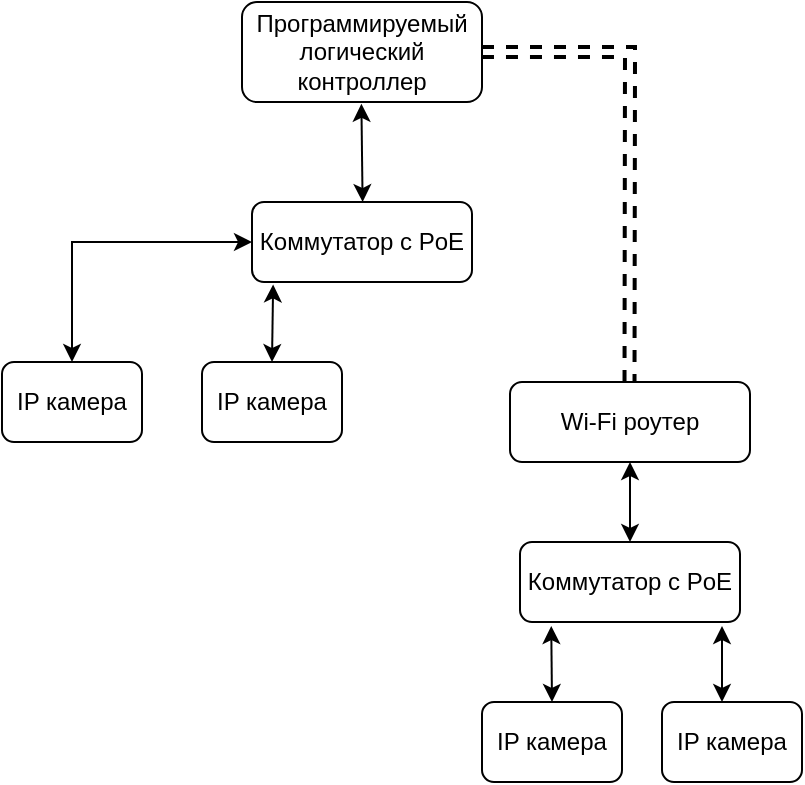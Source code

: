 <mxfile version="22.0.2" type="device">
  <diagram id="C5RBs43oDa-KdzZeNtuy" name="Page-1">
    <mxGraphModel dx="1098" dy="828" grid="1" gridSize="10" guides="1" tooltips="1" connect="1" arrows="1" fold="1" page="1" pageScale="1" pageWidth="827" pageHeight="1169" math="0" shadow="0">
      <root>
        <mxCell id="WIyWlLk6GJQsqaUBKTNV-0" />
        <mxCell id="WIyWlLk6GJQsqaUBKTNV-1" parent="WIyWlLk6GJQsqaUBKTNV-0" />
        <mxCell id="WIyWlLk6GJQsqaUBKTNV-3" value="Программируемый логический контроллер" style="rounded=1;whiteSpace=wrap;html=1;fontSize=12;glass=0;strokeWidth=1;shadow=0;" parent="WIyWlLk6GJQsqaUBKTNV-1" vertex="1">
          <mxGeometry x="160" y="70" width="120" height="50" as="geometry" />
        </mxCell>
        <mxCell id="WIyWlLk6GJQsqaUBKTNV-7" value="IP камера" style="rounded=1;whiteSpace=wrap;html=1;fontSize=12;glass=0;strokeWidth=1;shadow=0;" parent="WIyWlLk6GJQsqaUBKTNV-1" vertex="1">
          <mxGeometry x="40" y="250" width="70" height="40" as="geometry" />
        </mxCell>
        <mxCell id="WIyWlLk6GJQsqaUBKTNV-12" value="Wi-Fi роутер" style="rounded=1;whiteSpace=wrap;html=1;fontSize=12;glass=0;strokeWidth=1;shadow=0;" parent="WIyWlLk6GJQsqaUBKTNV-1" vertex="1">
          <mxGeometry x="294" y="260" width="120" height="40" as="geometry" />
        </mxCell>
        <mxCell id="5859mVytFc_oC4w73MoX-0" value="Коммутатор с PoE" style="rounded=1;whiteSpace=wrap;html=1;fontSize=12;glass=0;strokeWidth=1;shadow=0;" parent="WIyWlLk6GJQsqaUBKTNV-1" vertex="1">
          <mxGeometry x="165" y="170" width="110" height="40" as="geometry" />
        </mxCell>
        <mxCell id="5859mVytFc_oC4w73MoX-4" value="" style="endArrow=classic;startArrow=classic;html=1;rounded=0;entryX=0.328;entryY=1.013;entryDx=0;entryDy=0;entryPerimeter=0;exitX=0.318;exitY=-0.006;exitDx=0;exitDy=0;exitPerimeter=0;" parent="WIyWlLk6GJQsqaUBKTNV-1" edge="1">
          <mxGeometry width="50" height="50" relative="1" as="geometry">
            <mxPoint x="220.31" y="170" as="sourcePoint" />
            <mxPoint x="219.69" y="120.89" as="targetPoint" />
          </mxGeometry>
        </mxCell>
        <mxCell id="5859mVytFc_oC4w73MoX-7" value="IP камера" style="rounded=1;whiteSpace=wrap;html=1;fontSize=12;glass=0;strokeWidth=1;shadow=0;" parent="WIyWlLk6GJQsqaUBKTNV-1" vertex="1">
          <mxGeometry x="140" y="250" width="70" height="40" as="geometry" />
        </mxCell>
        <mxCell id="5859mVytFc_oC4w73MoX-8" value="" style="endArrow=classic;startArrow=classic;html=1;rounded=0;exitX=0.5;exitY=0;exitDx=0;exitDy=0;entryX=0;entryY=0.5;entryDx=0;entryDy=0;" parent="WIyWlLk6GJQsqaUBKTNV-1" source="WIyWlLk6GJQsqaUBKTNV-7" target="5859mVytFc_oC4w73MoX-0" edge="1">
          <mxGeometry width="50" height="50" relative="1" as="geometry">
            <mxPoint x="240" y="240" as="sourcePoint" />
            <mxPoint x="290" y="190" as="targetPoint" />
            <Array as="points">
              <mxPoint x="75" y="190" />
            </Array>
          </mxGeometry>
        </mxCell>
        <mxCell id="5859mVytFc_oC4w73MoX-9" value="" style="endArrow=classic;startArrow=classic;html=1;rounded=0;exitX=0.5;exitY=0;exitDx=0;exitDy=0;entryX=0.096;entryY=1.031;entryDx=0;entryDy=0;entryPerimeter=0;" parent="WIyWlLk6GJQsqaUBKTNV-1" source="5859mVytFc_oC4w73MoX-7" target="5859mVytFc_oC4w73MoX-0" edge="1">
          <mxGeometry width="50" height="50" relative="1" as="geometry">
            <mxPoint x="240" y="240" as="sourcePoint" />
            <mxPoint x="290" y="190" as="targetPoint" />
            <Array as="points" />
          </mxGeometry>
        </mxCell>
        <mxCell id="5859mVytFc_oC4w73MoX-10" value="" style="endArrow=none;dashed=1;html=1;strokeWidth=2;rounded=0;targetPerimeterSpacing=0;entryX=1;entryY=0.5;entryDx=0;entryDy=0;shape=link;" parent="WIyWlLk6GJQsqaUBKTNV-1" edge="1" target="WIyWlLk6GJQsqaUBKTNV-3">
          <mxGeometry width="50" height="50" relative="1" as="geometry">
            <mxPoint x="353.76" y="260" as="sourcePoint" />
            <mxPoint x="354" y="100" as="targetPoint" />
            <Array as="points">
              <mxPoint x="354" y="95" />
            </Array>
          </mxGeometry>
        </mxCell>
        <mxCell id="5859mVytFc_oC4w73MoX-12" value="IP камера" style="rounded=1;whiteSpace=wrap;html=1;fontSize=12;glass=0;strokeWidth=1;shadow=0;" parent="WIyWlLk6GJQsqaUBKTNV-1" vertex="1">
          <mxGeometry x="280" y="420" width="70" height="40" as="geometry" />
        </mxCell>
        <mxCell id="5859mVytFc_oC4w73MoX-13" value="IP камера" style="rounded=1;whiteSpace=wrap;html=1;fontSize=12;glass=0;strokeWidth=1;shadow=0;" parent="WIyWlLk6GJQsqaUBKTNV-1" vertex="1">
          <mxGeometry x="370" y="420" width="70" height="40" as="geometry" />
        </mxCell>
        <mxCell id="5859mVytFc_oC4w73MoX-14" value="Коммутатор с PoE" style="rounded=1;whiteSpace=wrap;html=1;fontSize=12;glass=0;strokeWidth=1;shadow=0;" parent="WIyWlLk6GJQsqaUBKTNV-1" vertex="1">
          <mxGeometry x="299" y="340" width="110" height="40" as="geometry" />
        </mxCell>
        <mxCell id="5859mVytFc_oC4w73MoX-15" value="" style="endArrow=classic;startArrow=classic;html=1;rounded=0;entryX=0.142;entryY=1.05;entryDx=0;entryDy=0;entryPerimeter=0;exitX=0.5;exitY=0;exitDx=0;exitDy=0;" parent="WIyWlLk6GJQsqaUBKTNV-1" source="5859mVytFc_oC4w73MoX-12" target="5859mVytFc_oC4w73MoX-14" edge="1">
          <mxGeometry width="50" height="50" relative="1" as="geometry">
            <mxPoint x="321" y="400" as="sourcePoint" />
            <mxPoint x="321" y="380" as="targetPoint" />
            <Array as="points" />
          </mxGeometry>
        </mxCell>
        <mxCell id="5859mVytFc_oC4w73MoX-16" value="" style="endArrow=classic;startArrow=classic;html=1;rounded=0;entryX=0.142;entryY=1.05;entryDx=0;entryDy=0;entryPerimeter=0;exitX=0.5;exitY=0;exitDx=0;exitDy=0;" parent="WIyWlLk6GJQsqaUBKTNV-1" edge="1">
          <mxGeometry width="50" height="50" relative="1" as="geometry">
            <mxPoint x="400" y="420" as="sourcePoint" />
            <mxPoint x="400" y="382" as="targetPoint" />
            <Array as="points" />
          </mxGeometry>
        </mxCell>
        <mxCell id="ogZ3_qkmxuEnw3OtZFAh-0" value="" style="endArrow=classic;startArrow=classic;html=1;rounded=0;entryX=0.5;entryY=1;entryDx=0;entryDy=0;exitX=0.5;exitY=0;exitDx=0;exitDy=0;" edge="1" parent="WIyWlLk6GJQsqaUBKTNV-1" source="5859mVytFc_oC4w73MoX-14" target="WIyWlLk6GJQsqaUBKTNV-12">
          <mxGeometry width="50" height="50" relative="1" as="geometry">
            <mxPoint x="330" y="290" as="sourcePoint" />
            <mxPoint x="380" y="240" as="targetPoint" />
          </mxGeometry>
        </mxCell>
      </root>
    </mxGraphModel>
  </diagram>
</mxfile>
